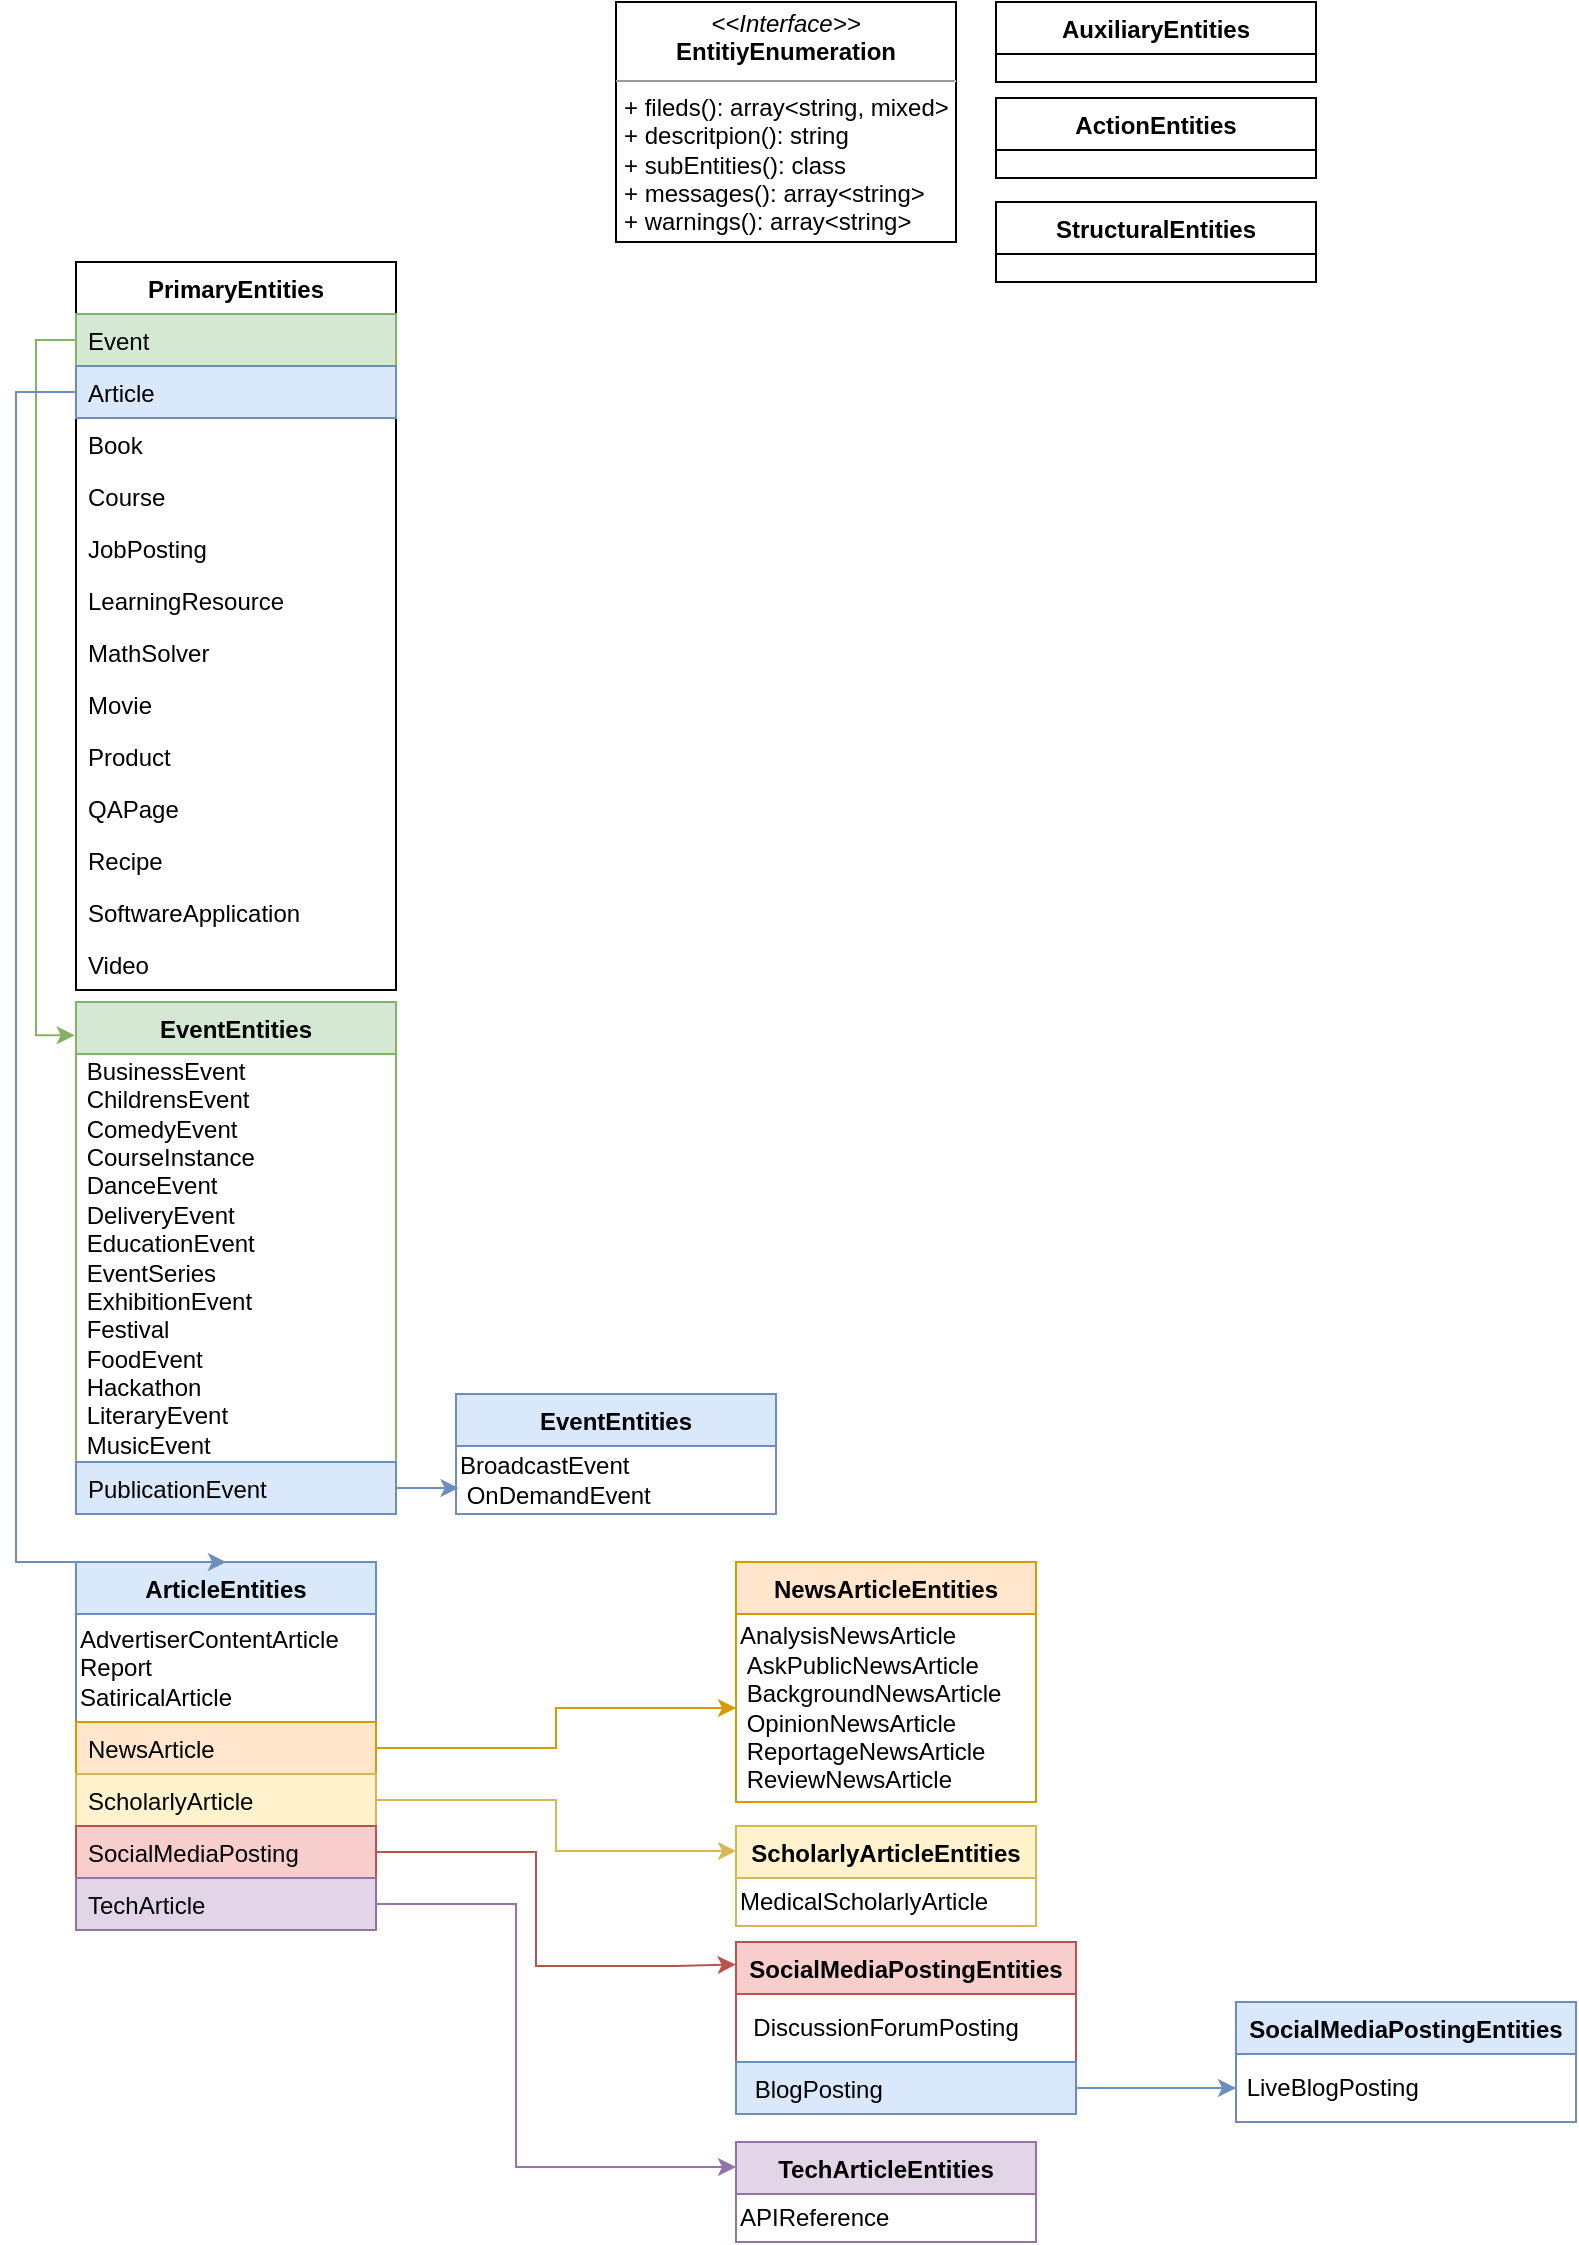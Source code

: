 <mxfile version="20.0.4" type="device"><diagram id="F4ogkIX5vRygMUTb4Raq" name="Pagina-1"><mxGraphModel dx="1858" dy="675" grid="1" gridSize="10" guides="1" tooltips="1" connect="1" arrows="1" fold="1" page="1" pageScale="1" pageWidth="827" pageHeight="1169" math="0" shadow="0"><root><mxCell id="0"/><mxCell id="1" parent="0"/><mxCell id="XJE9uZF_CxHjpj1YWIEj-44" value="PrimaryEntities" style="swimlane;fontStyle=1;align=center;verticalAlign=top;childLayout=stackLayout;horizontal=1;startSize=26;horizontalStack=0;resizeParent=1;resizeParentMax=0;resizeLast=0;collapsible=1;marginBottom=0;" vertex="1" parent="1"><mxGeometry x="30" y="140" width="160" height="364" as="geometry"/></mxCell><mxCell id="XJE9uZF_CxHjpj1YWIEj-57" value="Event" style="text;strokeColor=#82b366;fillColor=#d5e8d4;align=left;verticalAlign=top;spacingLeft=4;spacingRight=4;overflow=hidden;rotatable=0;points=[[0,0.5],[1,0.5]];portConstraint=eastwest;" vertex="1" parent="XJE9uZF_CxHjpj1YWIEj-44"><mxGeometry y="26" width="160" height="26" as="geometry"/></mxCell><mxCell id="XJE9uZF_CxHjpj1YWIEj-58" value="Article" style="text;strokeColor=#6c8ebf;fillColor=#dae8fc;align=left;verticalAlign=top;spacingLeft=4;spacingRight=4;overflow=hidden;rotatable=0;points=[[0,0.5],[1,0.5]];portConstraint=eastwest;" vertex="1" parent="XJE9uZF_CxHjpj1YWIEj-44"><mxGeometry y="52" width="160" height="26" as="geometry"/></mxCell><mxCell id="XJE9uZF_CxHjpj1YWIEj-59" value="Book" style="text;strokeColor=none;fillColor=none;align=left;verticalAlign=top;spacingLeft=4;spacingRight=4;overflow=hidden;rotatable=0;points=[[0,0.5],[1,0.5]];portConstraint=eastwest;" vertex="1" parent="XJE9uZF_CxHjpj1YWIEj-44"><mxGeometry y="78" width="160" height="26" as="geometry"/></mxCell><mxCell id="XJE9uZF_CxHjpj1YWIEj-60" value="Course" style="text;strokeColor=none;fillColor=none;align=left;verticalAlign=top;spacingLeft=4;spacingRight=4;overflow=hidden;rotatable=0;points=[[0,0.5],[1,0.5]];portConstraint=eastwest;" vertex="1" parent="XJE9uZF_CxHjpj1YWIEj-44"><mxGeometry y="104" width="160" height="26" as="geometry"/></mxCell><mxCell id="XJE9uZF_CxHjpj1YWIEj-61" value="JobPosting" style="text;strokeColor=none;fillColor=none;align=left;verticalAlign=top;spacingLeft=4;spacingRight=4;overflow=hidden;rotatable=0;points=[[0,0.5],[1,0.5]];portConstraint=eastwest;" vertex="1" parent="XJE9uZF_CxHjpj1YWIEj-44"><mxGeometry y="130" width="160" height="26" as="geometry"/></mxCell><mxCell id="XJE9uZF_CxHjpj1YWIEj-62" value="LearningResource" style="text;strokeColor=none;fillColor=none;align=left;verticalAlign=top;spacingLeft=4;spacingRight=4;overflow=hidden;rotatable=0;points=[[0,0.5],[1,0.5]];portConstraint=eastwest;" vertex="1" parent="XJE9uZF_CxHjpj1YWIEj-44"><mxGeometry y="156" width="160" height="26" as="geometry"/></mxCell><mxCell id="XJE9uZF_CxHjpj1YWIEj-63" value="MathSolver" style="text;strokeColor=none;fillColor=none;align=left;verticalAlign=top;spacingLeft=4;spacingRight=4;overflow=hidden;rotatable=0;points=[[0,0.5],[1,0.5]];portConstraint=eastwest;" vertex="1" parent="XJE9uZF_CxHjpj1YWIEj-44"><mxGeometry y="182" width="160" height="26" as="geometry"/></mxCell><mxCell id="XJE9uZF_CxHjpj1YWIEj-65" value="Movie" style="text;strokeColor=none;fillColor=none;align=left;verticalAlign=top;spacingLeft=4;spacingRight=4;overflow=hidden;rotatable=0;points=[[0,0.5],[1,0.5]];portConstraint=eastwest;" vertex="1" parent="XJE9uZF_CxHjpj1YWIEj-44"><mxGeometry y="208" width="160" height="26" as="geometry"/></mxCell><mxCell id="XJE9uZF_CxHjpj1YWIEj-66" value="Product" style="text;strokeColor=none;fillColor=none;align=left;verticalAlign=top;spacingLeft=4;spacingRight=4;overflow=hidden;rotatable=0;points=[[0,0.5],[1,0.5]];portConstraint=eastwest;" vertex="1" parent="XJE9uZF_CxHjpj1YWIEj-44"><mxGeometry y="234" width="160" height="26" as="geometry"/></mxCell><mxCell id="XJE9uZF_CxHjpj1YWIEj-67" value="QAPage" style="text;strokeColor=none;fillColor=none;align=left;verticalAlign=top;spacingLeft=4;spacingRight=4;overflow=hidden;rotatable=0;points=[[0,0.5],[1,0.5]];portConstraint=eastwest;" vertex="1" parent="XJE9uZF_CxHjpj1YWIEj-44"><mxGeometry y="260" width="160" height="26" as="geometry"/></mxCell><mxCell id="XJE9uZF_CxHjpj1YWIEj-68" value="Recipe" style="text;strokeColor=none;fillColor=none;align=left;verticalAlign=top;spacingLeft=4;spacingRight=4;overflow=hidden;rotatable=0;points=[[0,0.5],[1,0.5]];portConstraint=eastwest;" vertex="1" parent="XJE9uZF_CxHjpj1YWIEj-44"><mxGeometry y="286" width="160" height="26" as="geometry"/></mxCell><mxCell id="XJE9uZF_CxHjpj1YWIEj-69" value="SoftwareApplication" style="text;strokeColor=none;fillColor=none;align=left;verticalAlign=top;spacingLeft=4;spacingRight=4;overflow=hidden;rotatable=0;points=[[0,0.5],[1,0.5]];portConstraint=eastwest;" vertex="1" parent="XJE9uZF_CxHjpj1YWIEj-44"><mxGeometry y="312" width="160" height="26" as="geometry"/></mxCell><mxCell id="XJE9uZF_CxHjpj1YWIEj-70" value="Video" style="text;strokeColor=none;fillColor=none;align=left;verticalAlign=top;spacingLeft=4;spacingRight=4;overflow=hidden;rotatable=0;points=[[0,0.5],[1,0.5]];portConstraint=eastwest;" vertex="1" parent="XJE9uZF_CxHjpj1YWIEj-44"><mxGeometry y="338" width="160" height="26" as="geometry"/></mxCell><mxCell id="XJE9uZF_CxHjpj1YWIEj-48" value="&lt;p style=&quot;margin:0px;margin-top:4px;text-align:center;&quot;&gt;&lt;i&gt;&amp;lt;&amp;lt;Interface&amp;gt;&amp;gt;&lt;/i&gt;&lt;br&gt;&lt;span style=&quot;font-weight: 700;&quot;&gt;EntitiyEnumeration&lt;/span&gt;&lt;/p&gt;&lt;hr size=&quot;1&quot;&gt;&lt;p style=&quot;margin:0px;margin-left:4px;&quot;&gt;+ fileds(): array&amp;lt;string, mixed&amp;gt;&lt;/p&gt;&lt;p style=&quot;margin:0px;margin-left:4px;&quot;&gt;+ descritpion(): string&lt;/p&gt;&lt;p style=&quot;margin:0px;margin-left:4px;&quot;&gt;+ subEntities(): class&lt;br&gt;&lt;/p&gt;&lt;p style=&quot;margin:0px;margin-left:4px;&quot;&gt;+ messages(): array&amp;lt;string&amp;gt;&lt;br&gt;&lt;/p&gt;&lt;p style=&quot;margin:0px;margin-left:4px;&quot;&gt;+ warnings(): array&amp;lt;string&amp;gt;&lt;br&gt;&lt;/p&gt;" style="verticalAlign=top;align=left;overflow=fill;fontSize=12;fontFamily=Helvetica;html=1;" vertex="1" parent="1"><mxGeometry x="300" y="10" width="170" height="120" as="geometry"/></mxCell><mxCell id="XJE9uZF_CxHjpj1YWIEj-50" value="AuxiliaryEntities" style="swimlane;fontStyle=1;align=center;verticalAlign=top;childLayout=stackLayout;horizontal=1;startSize=26;horizontalStack=0;resizeParent=1;resizeParentMax=0;resizeLast=0;collapsible=1;marginBottom=0;" vertex="1" parent="1"><mxGeometry x="490" y="10" width="160" height="40" as="geometry"/></mxCell><mxCell id="XJE9uZF_CxHjpj1YWIEj-52" value="StructuralEntities" style="swimlane;fontStyle=1;align=center;verticalAlign=top;childLayout=stackLayout;horizontal=1;startSize=26;horizontalStack=0;resizeParent=1;resizeParentMax=0;resizeLast=0;collapsible=1;marginBottom=0;" vertex="1" parent="1"><mxGeometry x="490" y="110" width="160" height="40" as="geometry"/></mxCell><mxCell id="XJE9uZF_CxHjpj1YWIEj-54" value="ActionEntities" style="swimlane;fontStyle=1;align=center;verticalAlign=top;childLayout=stackLayout;horizontal=1;startSize=26;horizontalStack=0;resizeParent=1;resizeParentMax=0;resizeLast=0;collapsible=1;marginBottom=0;" vertex="1" parent="1"><mxGeometry x="490" y="58" width="160" height="40" as="geometry"/></mxCell><mxCell id="XJE9uZF_CxHjpj1YWIEj-56" value="EventEntities" style="swimlane;fontStyle=1;align=center;verticalAlign=top;childLayout=stackLayout;horizontal=1;startSize=26;horizontalStack=0;resizeParent=1;resizeParentMax=0;resizeLast=0;collapsible=1;marginBottom=0;fillColor=#d5e8d4;strokeColor=#82b366;" vertex="1" parent="1"><mxGeometry x="30" y="510" width="160" height="256" as="geometry"/></mxCell><mxCell id="XJE9uZF_CxHjpj1YWIEj-72" value="&lt;div&gt;&amp;nbsp;BusinessEvent&lt;/div&gt;&lt;div&gt;&amp;nbsp;ChildrensEvent&lt;/div&gt;&lt;div&gt;&amp;nbsp;ComedyEvent&lt;/div&gt;&lt;div&gt;&amp;nbsp;CourseInstance&lt;/div&gt;&lt;div&gt;&amp;nbsp;DanceEvent&lt;/div&gt;&lt;div&gt;&amp;nbsp;DeliveryEvent&lt;/div&gt;&lt;div&gt;&amp;nbsp;EducationEvent&lt;/div&gt;&lt;div&gt;&amp;nbsp;EventSeries&lt;/div&gt;&lt;div&gt;&amp;nbsp;ExhibitionEvent&lt;/div&gt;&lt;div&gt;&amp;nbsp;Festival&lt;/div&gt;&lt;div&gt;&amp;nbsp;FoodEvent&lt;/div&gt;&lt;div&gt;&amp;nbsp;Hackathon&lt;/div&gt;&lt;div&gt;&amp;nbsp;LiteraryEvent&lt;/div&gt;&lt;div&gt;&amp;nbsp;MusicEvent&lt;/div&gt;" style="text;html=1;strokeColor=none;fillColor=none;align=left;verticalAlign=middle;whiteSpace=wrap;rounded=0;" vertex="1" parent="XJE9uZF_CxHjpj1YWIEj-56"><mxGeometry y="26" width="160" height="204" as="geometry"/></mxCell><mxCell id="XJE9uZF_CxHjpj1YWIEj-73" value="PublicationEvent" style="text;strokeColor=#6c8ebf;fillColor=#dae8fc;align=left;verticalAlign=top;spacingLeft=4;spacingRight=4;overflow=hidden;rotatable=0;points=[[0,0.5],[1,0.5]];portConstraint=eastwest;" vertex="1" parent="XJE9uZF_CxHjpj1YWIEj-56"><mxGeometry y="230" width="160" height="26" as="geometry"/></mxCell><mxCell id="XJE9uZF_CxHjpj1YWIEj-75" value="EventEntities" style="swimlane;fontStyle=1;align=center;verticalAlign=top;childLayout=stackLayout;horizontal=1;startSize=26;horizontalStack=0;resizeParent=1;resizeParentMax=0;resizeLast=0;collapsible=1;marginBottom=0;fillColor=#dae8fc;strokeColor=#6c8ebf;" vertex="1" parent="1"><mxGeometry x="220" y="706" width="160" height="60" as="geometry"/></mxCell><mxCell id="XJE9uZF_CxHjpj1YWIEj-76" value="&lt;div&gt;BroadcastEvent&lt;/div&gt;&lt;div&gt;&amp;nbsp;OnDemandEvent&lt;/div&gt;" style="text;html=1;strokeColor=none;fillColor=none;align=left;verticalAlign=middle;whiteSpace=wrap;rounded=0;" vertex="1" parent="XJE9uZF_CxHjpj1YWIEj-75"><mxGeometry y="26" width="160" height="34" as="geometry"/></mxCell><mxCell id="XJE9uZF_CxHjpj1YWIEj-78" value="ArticleEntities" style="swimlane;fontStyle=1;align=center;verticalAlign=top;childLayout=stackLayout;horizontal=1;startSize=26;horizontalStack=0;resizeParent=1;resizeParentMax=0;resizeLast=0;collapsible=1;marginBottom=0;fillColor=#dae8fc;strokeColor=#6c8ebf;" vertex="1" parent="1"><mxGeometry x="30" y="790" width="150" height="184" as="geometry"/></mxCell><mxCell id="XJE9uZF_CxHjpj1YWIEj-83" value="&lt;div&gt;AdvertiserContentArticle&lt;span style=&quot;background-color: initial;&quot;&gt;&amp;nbsp;&lt;/span&gt;&lt;/div&gt;&lt;div&gt;Report&lt;/div&gt;&lt;div&gt;SatiricalArticle&lt;span style=&quot;background-color: initial;&quot;&gt;&amp;nbsp;&amp;nbsp;&lt;/span&gt;&lt;span style=&quot;background-color: initial;&quot;&gt;&amp;nbsp;&amp;nbsp;&lt;/span&gt;&lt;span style=&quot;background-color: initial;&quot;&gt;&amp;nbsp;&amp;nbsp;&lt;/span&gt;&lt;/div&gt;" style="text;html=1;strokeColor=none;fillColor=none;align=left;verticalAlign=middle;whiteSpace=wrap;rounded=0;" vertex="1" parent="XJE9uZF_CxHjpj1YWIEj-78"><mxGeometry y="26" width="150" height="54" as="geometry"/></mxCell><mxCell id="XJE9uZF_CxHjpj1YWIEj-80" value="NewsArticle" style="text;strokeColor=#d79b00;fillColor=#ffe6cc;align=left;verticalAlign=top;spacingLeft=4;spacingRight=4;overflow=hidden;rotatable=0;points=[[0,0.5],[1,0.5]];portConstraint=eastwest;" vertex="1" parent="XJE9uZF_CxHjpj1YWIEj-78"><mxGeometry y="80" width="150" height="26" as="geometry"/></mxCell><mxCell id="XJE9uZF_CxHjpj1YWIEj-85" value="ScholarlyArticle" style="text;strokeColor=#d6b656;fillColor=#fff2cc;align=left;verticalAlign=top;spacingLeft=4;spacingRight=4;overflow=hidden;rotatable=0;points=[[0,0.5],[1,0.5]];portConstraint=eastwest;" vertex="1" parent="XJE9uZF_CxHjpj1YWIEj-78"><mxGeometry y="106" width="150" height="26" as="geometry"/></mxCell><mxCell id="XJE9uZF_CxHjpj1YWIEj-86" value="SocialMediaPosting" style="text;strokeColor=#b85450;fillColor=#f8cecc;align=left;verticalAlign=top;spacingLeft=4;spacingRight=4;overflow=hidden;rotatable=0;points=[[0,0.5],[1,0.5]];portConstraint=eastwest;" vertex="1" parent="XJE9uZF_CxHjpj1YWIEj-78"><mxGeometry y="132" width="150" height="26" as="geometry"/></mxCell><mxCell id="XJE9uZF_CxHjpj1YWIEj-101" value="TechArticle" style="text;strokeColor=#9673a6;fillColor=#e1d5e7;align=left;verticalAlign=top;spacingLeft=4;spacingRight=4;overflow=hidden;rotatable=0;points=[[0,0.5],[1,0.5]];portConstraint=eastwest;" vertex="1" parent="XJE9uZF_CxHjpj1YWIEj-78"><mxGeometry y="158" width="150" height="26" as="geometry"/></mxCell><mxCell id="XJE9uZF_CxHjpj1YWIEj-81" style="edgeStyle=orthogonalEdgeStyle;rounded=0;orthogonalLoop=1;jettySize=auto;html=1;entryX=0.008;entryY=0.618;entryDx=0;entryDy=0;entryPerimeter=0;fillColor=#dae8fc;strokeColor=#6c8ebf;" edge="1" parent="1" source="XJE9uZF_CxHjpj1YWIEj-73" target="XJE9uZF_CxHjpj1YWIEj-76"><mxGeometry relative="1" as="geometry"/></mxCell><mxCell id="XJE9uZF_CxHjpj1YWIEj-82" style="edgeStyle=orthogonalEdgeStyle;rounded=0;orthogonalLoop=1;jettySize=auto;html=1;exitX=0;exitY=0.5;exitDx=0;exitDy=0;entryX=-0.004;entryY=0.065;entryDx=0;entryDy=0;entryPerimeter=0;fillColor=#d5e8d4;strokeColor=#82b366;" edge="1" parent="1" source="XJE9uZF_CxHjpj1YWIEj-57" target="XJE9uZF_CxHjpj1YWIEj-56"><mxGeometry relative="1" as="geometry"/></mxCell><mxCell id="XJE9uZF_CxHjpj1YWIEj-84" style="edgeStyle=orthogonalEdgeStyle;rounded=0;orthogonalLoop=1;jettySize=auto;html=1;entryX=0.5;entryY=0;entryDx=0;entryDy=0;fillColor=#dae8fc;strokeColor=#6c8ebf;" edge="1" parent="1" source="XJE9uZF_CxHjpj1YWIEj-58" target="XJE9uZF_CxHjpj1YWIEj-78"><mxGeometry relative="1" as="geometry"><Array as="points"><mxPoint y="205"/><mxPoint y="790"/></Array></mxGeometry></mxCell><mxCell id="XJE9uZF_CxHjpj1YWIEj-90" value="NewsArticleEntities" style="swimlane;fontStyle=1;align=center;verticalAlign=top;childLayout=stackLayout;horizontal=1;startSize=26;horizontalStack=0;resizeParent=1;resizeParentMax=0;resizeLast=0;collapsible=1;marginBottom=0;fillColor=#ffe6cc;strokeColor=#d79b00;" vertex="1" parent="1"><mxGeometry x="360" y="790" width="150" height="120" as="geometry"/></mxCell><mxCell id="XJE9uZF_CxHjpj1YWIEj-91" value="&lt;div&gt;AnalysisNewsArticle&lt;/div&gt;&lt;div&gt;&amp;nbsp;AskPublicNewsArticle&lt;/div&gt;&lt;div&gt;&amp;nbsp;BackgroundNewsArticle&lt;/div&gt;&lt;div&gt;&amp;nbsp;OpinionNewsArticle&lt;/div&gt;&lt;div&gt;&amp;nbsp;ReportageNewsArticle&lt;/div&gt;&lt;div&gt;&amp;nbsp;ReviewNewsArticle&lt;/div&gt;" style="text;html=1;strokeColor=none;fillColor=none;align=left;verticalAlign=middle;whiteSpace=wrap;rounded=0;" vertex="1" parent="XJE9uZF_CxHjpj1YWIEj-90"><mxGeometry y="26" width="150" height="94" as="geometry"/></mxCell><mxCell id="XJE9uZF_CxHjpj1YWIEj-97" value="ScholarlyArticleEntities" style="swimlane;fontStyle=1;align=center;verticalAlign=top;childLayout=stackLayout;horizontal=1;startSize=26;horizontalStack=0;resizeParent=1;resizeParentMax=0;resizeLast=0;collapsible=1;marginBottom=0;fillColor=#fff2cc;strokeColor=#d6b656;" vertex="1" parent="1"><mxGeometry x="360" y="922" width="150" height="50" as="geometry"/></mxCell><mxCell id="XJE9uZF_CxHjpj1YWIEj-98" value="MedicalScholarlyArticle" style="text;html=1;strokeColor=none;fillColor=none;align=left;verticalAlign=middle;whiteSpace=wrap;rounded=0;" vertex="1" parent="XJE9uZF_CxHjpj1YWIEj-97"><mxGeometry y="26" width="150" height="24" as="geometry"/></mxCell><mxCell id="XJE9uZF_CxHjpj1YWIEj-99" style="edgeStyle=orthogonalEdgeStyle;rounded=0;orthogonalLoop=1;jettySize=auto;html=1;entryX=0;entryY=0.25;entryDx=0;entryDy=0;fillColor=#fff2cc;strokeColor=#d6b656;" edge="1" parent="1" source="XJE9uZF_CxHjpj1YWIEj-85" target="XJE9uZF_CxHjpj1YWIEj-97"><mxGeometry relative="1" as="geometry"/></mxCell><mxCell id="XJE9uZF_CxHjpj1YWIEj-100" style="edgeStyle=orthogonalEdgeStyle;rounded=0;orthogonalLoop=1;jettySize=auto;html=1;fillColor=#ffe6cc;strokeColor=#d79b00;" edge="1" parent="1" source="XJE9uZF_CxHjpj1YWIEj-80" target="XJE9uZF_CxHjpj1YWIEj-91"><mxGeometry relative="1" as="geometry"/></mxCell><mxCell id="XJE9uZF_CxHjpj1YWIEj-102" value="SocialMediaPostingEntities" style="swimlane;fontStyle=1;align=center;verticalAlign=top;childLayout=stackLayout;horizontal=1;startSize=26;horizontalStack=0;resizeParent=1;resizeParentMax=0;resizeLast=0;collapsible=1;marginBottom=0;fillColor=#f8cecc;strokeColor=#b85450;" vertex="1" parent="1"><mxGeometry x="360" y="980" width="170" height="86" as="geometry"/></mxCell><mxCell id="XJE9uZF_CxHjpj1YWIEj-103" value="&lt;div&gt;&amp;nbsp;&amp;nbsp;&lt;span style=&quot;background-color: initial;&quot;&gt;DiscussionForumPosting&lt;/span&gt;&lt;/div&gt;" style="text;html=1;strokeColor=none;fillColor=none;align=left;verticalAlign=middle;whiteSpace=wrap;rounded=0;" vertex="1" parent="XJE9uZF_CxHjpj1YWIEj-102"><mxGeometry y="26" width="170" height="34" as="geometry"/></mxCell><mxCell id="XJE9uZF_CxHjpj1YWIEj-108" value=" BlogPosting" style="text;strokeColor=#6c8ebf;fillColor=#dae8fc;align=left;verticalAlign=top;spacingLeft=4;spacingRight=4;overflow=hidden;rotatable=0;points=[[0,0.5],[1,0.5]];portConstraint=eastwest;" vertex="1" parent="XJE9uZF_CxHjpj1YWIEj-102"><mxGeometry y="60" width="170" height="26" as="geometry"/></mxCell><mxCell id="XJE9uZF_CxHjpj1YWIEj-104" style="edgeStyle=orthogonalEdgeStyle;rounded=0;orthogonalLoop=1;jettySize=auto;html=1;entryX=-0.001;entryY=0.131;entryDx=0;entryDy=0;fillColor=#f8cecc;strokeColor=#b85450;entryPerimeter=0;" edge="1" parent="1" source="XJE9uZF_CxHjpj1YWIEj-86" target="XJE9uZF_CxHjpj1YWIEj-102"><mxGeometry relative="1" as="geometry"><Array as="points"><mxPoint x="260" y="935"/><mxPoint x="260" y="992"/><mxPoint x="330" y="992"/><mxPoint x="330" y="991"/></Array></mxGeometry></mxCell><mxCell id="XJE9uZF_CxHjpj1YWIEj-110" value="SocialMediaPostingEntities" style="swimlane;fontStyle=1;align=center;verticalAlign=top;childLayout=stackLayout;horizontal=1;startSize=26;horizontalStack=0;resizeParent=1;resizeParentMax=0;resizeLast=0;collapsible=1;marginBottom=0;fillColor=#dae8fc;strokeColor=#6c8ebf;" vertex="1" parent="1"><mxGeometry x="610" y="1010" width="170" height="60" as="geometry"/></mxCell><mxCell id="XJE9uZF_CxHjpj1YWIEj-111" value="&amp;nbsp;LiveBlogPosting" style="text;html=1;strokeColor=none;fillColor=none;align=left;verticalAlign=middle;whiteSpace=wrap;rounded=0;" vertex="1" parent="XJE9uZF_CxHjpj1YWIEj-110"><mxGeometry y="26" width="170" height="34" as="geometry"/></mxCell><mxCell id="XJE9uZF_CxHjpj1YWIEj-113" style="edgeStyle=orthogonalEdgeStyle;rounded=0;orthogonalLoop=1;jettySize=auto;html=1;entryX=0;entryY=0.5;entryDx=0;entryDy=0;fillColor=#dae8fc;strokeColor=#6c8ebf;" edge="1" parent="1" source="XJE9uZF_CxHjpj1YWIEj-108" target="XJE9uZF_CxHjpj1YWIEj-111"><mxGeometry relative="1" as="geometry"><Array as="points"><mxPoint x="600" y="1053"/><mxPoint x="600" y="1053"/></Array></mxGeometry></mxCell><mxCell id="XJE9uZF_CxHjpj1YWIEj-114" value="TechArticleEntities" style="swimlane;fontStyle=1;align=center;verticalAlign=top;childLayout=stackLayout;horizontal=1;startSize=26;horizontalStack=0;resizeParent=1;resizeParentMax=0;resizeLast=0;collapsible=1;marginBottom=0;fillColor=#e1d5e7;strokeColor=#9673a6;" vertex="1" parent="1"><mxGeometry x="360" y="1080" width="150" height="50" as="geometry"/></mxCell><mxCell id="XJE9uZF_CxHjpj1YWIEj-115" value="APIReference" style="text;html=1;strokeColor=none;fillColor=none;align=left;verticalAlign=middle;whiteSpace=wrap;rounded=0;" vertex="1" parent="XJE9uZF_CxHjpj1YWIEj-114"><mxGeometry y="26" width="150" height="24" as="geometry"/></mxCell><mxCell id="XJE9uZF_CxHjpj1YWIEj-116" style="edgeStyle=orthogonalEdgeStyle;rounded=0;orthogonalLoop=1;jettySize=auto;html=1;entryX=0;entryY=0.25;entryDx=0;entryDy=0;fillColor=#e1d5e7;strokeColor=#9673a6;" edge="1" parent="1" source="XJE9uZF_CxHjpj1YWIEj-101" target="XJE9uZF_CxHjpj1YWIEj-114"><mxGeometry relative="1" as="geometry"><Array as="points"><mxPoint x="250" y="961"/><mxPoint x="250" y="1092"/></Array></mxGeometry></mxCell></root></mxGraphModel></diagram></mxfile>